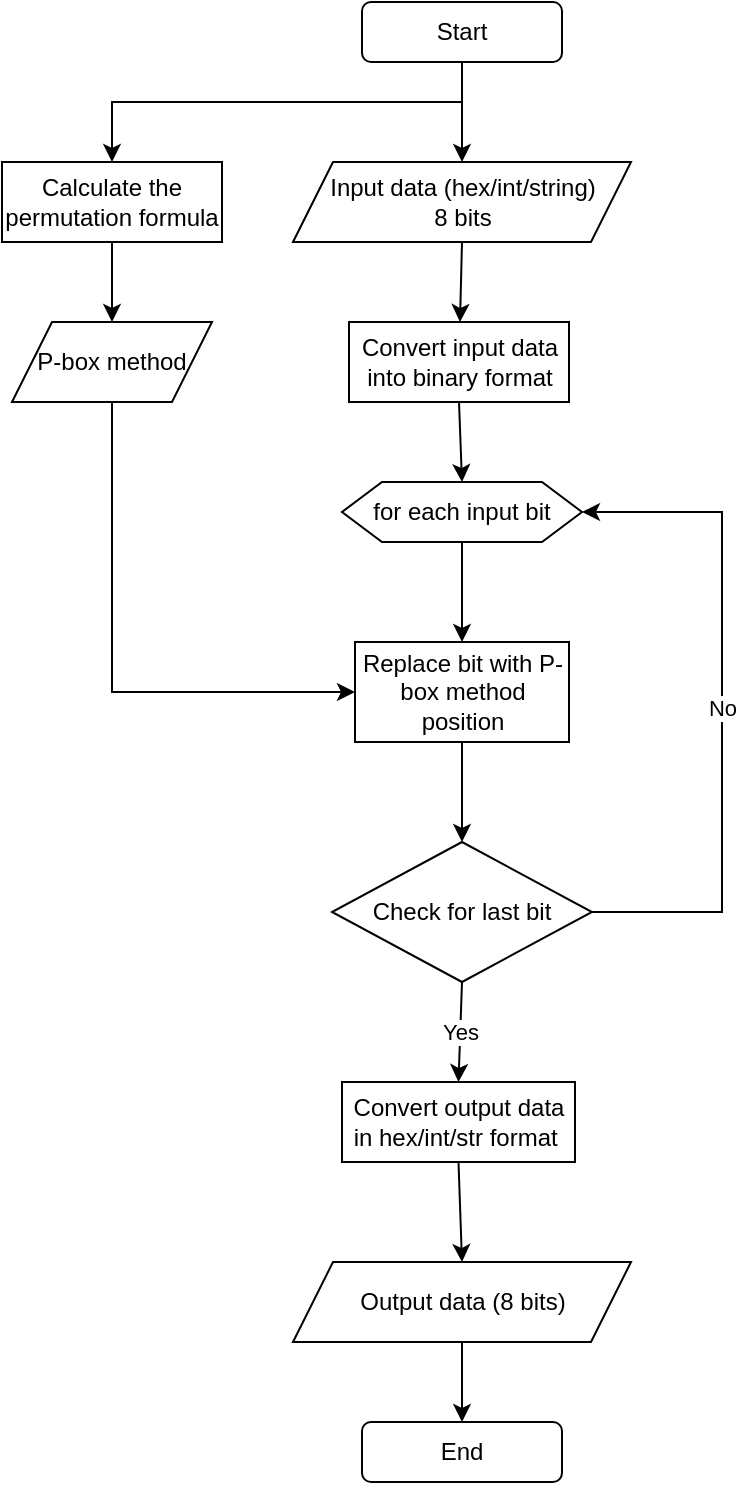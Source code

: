 <mxfile version="21.3.2" type="device" pages="2">
  <diagram name="Страница 1" id="rr-MXiyK9INV1jE74c3b">
    <mxGraphModel dx="223" dy="1750" grid="1" gridSize="10" guides="1" tooltips="1" connect="1" arrows="1" fold="1" page="1" pageScale="1" pageWidth="827" pageHeight="1169" math="0" shadow="0">
      <root>
        <mxCell id="0" />
        <mxCell id="1" parent="0" />
        <mxCell id="Oo579Wx7gtWaEmPRF5QP-1" value="Start" style="rounded=1;whiteSpace=wrap;html=1;" vertex="1" parent="1">
          <mxGeometry x="1140" y="-400" width="100" height="30" as="geometry" />
        </mxCell>
        <mxCell id="Oo579Wx7gtWaEmPRF5QP-2" value="End" style="rounded=1;whiteSpace=wrap;html=1;" vertex="1" parent="1">
          <mxGeometry x="1140" y="310" width="100" height="30" as="geometry" />
        </mxCell>
        <mxCell id="Oo579Wx7gtWaEmPRF5QP-3" value="P-box method" style="shape=parallelogram;perimeter=parallelogramPerimeter;whiteSpace=wrap;html=1;fixedSize=1;" vertex="1" parent="1">
          <mxGeometry x="965" y="-240" width="100" height="40" as="geometry" />
        </mxCell>
        <mxCell id="Oo579Wx7gtWaEmPRF5QP-4" value="Input data (hex/int/string)&lt;br&gt;8 bits" style="shape=parallelogram;perimeter=parallelogramPerimeter;whiteSpace=wrap;html=1;fixedSize=1;" vertex="1" parent="1">
          <mxGeometry x="1105.5" y="-320" width="169" height="40" as="geometry" />
        </mxCell>
        <mxCell id="Oo579Wx7gtWaEmPRF5QP-5" value="Convert input data into binary format" style="rounded=0;whiteSpace=wrap;html=1;" vertex="1" parent="1">
          <mxGeometry x="1133.5" y="-240" width="110" height="40" as="geometry" />
        </mxCell>
        <mxCell id="Oo579Wx7gtWaEmPRF5QP-6" value="Calculate the permutation formula" style="rounded=0;whiteSpace=wrap;html=1;" vertex="1" parent="1">
          <mxGeometry x="960" y="-320" width="110" height="40" as="geometry" />
        </mxCell>
        <mxCell id="Oo579Wx7gtWaEmPRF5QP-8" value="Replace bit with P-box method position" style="rounded=0;whiteSpace=wrap;html=1;" vertex="1" parent="1">
          <mxGeometry x="1136.5" y="-80" width="107" height="50" as="geometry" />
        </mxCell>
        <mxCell id="Oo579Wx7gtWaEmPRF5QP-10" value="Convert output data in hex/int/str format&amp;nbsp;" style="rounded=0;whiteSpace=wrap;html=1;" vertex="1" parent="1">
          <mxGeometry x="1130" y="140" width="116.5" height="40" as="geometry" />
        </mxCell>
        <mxCell id="Oo579Wx7gtWaEmPRF5QP-11" value="for each input bit" style="shape=hexagon;perimeter=hexagonPerimeter2;whiteSpace=wrap;html=1;fixedSize=1;" vertex="1" parent="1">
          <mxGeometry x="1130" y="-160" width="120" height="30" as="geometry" />
        </mxCell>
        <mxCell id="Oo579Wx7gtWaEmPRF5QP-12" value="" style="endArrow=classic;html=1;rounded=0;exitX=0.5;exitY=1;exitDx=0;exitDy=0;entryX=0.5;entryY=0;entryDx=0;entryDy=0;" edge="1" parent="1" source="Oo579Wx7gtWaEmPRF5QP-1" target="Oo579Wx7gtWaEmPRF5QP-4">
          <mxGeometry width="50" height="50" relative="1" as="geometry">
            <mxPoint x="1400" y="-240" as="sourcePoint" />
            <mxPoint x="1450" y="-290" as="targetPoint" />
          </mxGeometry>
        </mxCell>
        <mxCell id="Oo579Wx7gtWaEmPRF5QP-13" value="" style="endArrow=classic;html=1;rounded=0;exitX=0.5;exitY=1;exitDx=0;exitDy=0;entryX=0.5;entryY=0;entryDx=0;entryDy=0;" edge="1" parent="1" source="Oo579Wx7gtWaEmPRF5QP-1" target="Oo579Wx7gtWaEmPRF5QP-6">
          <mxGeometry width="50" height="50" relative="1" as="geometry">
            <mxPoint x="980" y="-340" as="sourcePoint" />
            <mxPoint x="1030" y="-390" as="targetPoint" />
            <Array as="points">
              <mxPoint x="1190" y="-350" />
              <mxPoint x="1015" y="-350" />
            </Array>
          </mxGeometry>
        </mxCell>
        <mxCell id="Oo579Wx7gtWaEmPRF5QP-14" value="" style="endArrow=classic;html=1;rounded=0;exitX=0.5;exitY=1;exitDx=0;exitDy=0;entryX=0.5;entryY=0;entryDx=0;entryDy=0;" edge="1" parent="1" source="Oo579Wx7gtWaEmPRF5QP-6" target="Oo579Wx7gtWaEmPRF5QP-3">
          <mxGeometry width="50" height="50" relative="1" as="geometry">
            <mxPoint x="820" y="-130" as="sourcePoint" />
            <mxPoint x="870" y="-180" as="targetPoint" />
          </mxGeometry>
        </mxCell>
        <mxCell id="Oo579Wx7gtWaEmPRF5QP-15" value="" style="endArrow=classic;html=1;rounded=0;exitX=0.5;exitY=1;exitDx=0;exitDy=0;entryX=0;entryY=0.5;entryDx=0;entryDy=0;" edge="1" parent="1" source="Oo579Wx7gtWaEmPRF5QP-3" target="Oo579Wx7gtWaEmPRF5QP-8">
          <mxGeometry width="50" height="50" relative="1" as="geometry">
            <mxPoint x="960" y="-30" as="sourcePoint" />
            <mxPoint x="1010" y="-80" as="targetPoint" />
            <Array as="points">
              <mxPoint x="1015" y="-55" />
            </Array>
          </mxGeometry>
        </mxCell>
        <mxCell id="Oo579Wx7gtWaEmPRF5QP-16" value="" style="endArrow=classic;html=1;rounded=0;exitX=0.5;exitY=1;exitDx=0;exitDy=0;" edge="1" parent="1" source="Oo579Wx7gtWaEmPRF5QP-4" target="Oo579Wx7gtWaEmPRF5QP-5">
          <mxGeometry width="50" height="50" relative="1" as="geometry">
            <mxPoint x="1370" y="-180" as="sourcePoint" />
            <mxPoint x="1420" y="-230" as="targetPoint" />
          </mxGeometry>
        </mxCell>
        <mxCell id="Oo579Wx7gtWaEmPRF5QP-19" value="" style="endArrow=classic;html=1;rounded=0;exitX=0.5;exitY=1;exitDx=0;exitDy=0;entryX=0.5;entryY=0;entryDx=0;entryDy=0;" edge="1" parent="1" source="Oo579Wx7gtWaEmPRF5QP-11" target="Oo579Wx7gtWaEmPRF5QP-8">
          <mxGeometry width="50" height="50" relative="1" as="geometry">
            <mxPoint x="1310" as="sourcePoint" />
            <mxPoint x="1360" y="-50" as="targetPoint" />
          </mxGeometry>
        </mxCell>
        <mxCell id="Oo579Wx7gtWaEmPRF5QP-21" value="Check for last bit" style="rhombus;whiteSpace=wrap;html=1;" vertex="1" parent="1">
          <mxGeometry x="1125" y="20" width="130" height="70" as="geometry" />
        </mxCell>
        <mxCell id="Oo579Wx7gtWaEmPRF5QP-23" value="Yes" style="endArrow=classic;html=1;rounded=0;exitX=0.5;exitY=1;exitDx=0;exitDy=0;entryX=0.5;entryY=0;entryDx=0;entryDy=0;" edge="1" parent="1" source="Oo579Wx7gtWaEmPRF5QP-21" target="Oo579Wx7gtWaEmPRF5QP-10">
          <mxGeometry width="50" height="50" relative="1" as="geometry">
            <mxPoint x="960" y="250" as="sourcePoint" />
            <mxPoint x="1010" y="200" as="targetPoint" />
          </mxGeometry>
        </mxCell>
        <mxCell id="Oo579Wx7gtWaEmPRF5QP-24" value="" style="endArrow=classic;html=1;rounded=0;exitX=0.5;exitY=1;exitDx=0;exitDy=0;entryX=0.5;entryY=0;entryDx=0;entryDy=0;" edge="1" parent="1" source="Oo579Wx7gtWaEmPRF5QP-10" target="Oo579Wx7gtWaEmPRF5QP-26">
          <mxGeometry width="50" height="50" relative="1" as="geometry">
            <mxPoint x="1000" y="250" as="sourcePoint" />
            <mxPoint x="1050" y="200" as="targetPoint" />
          </mxGeometry>
        </mxCell>
        <mxCell id="Oo579Wx7gtWaEmPRF5QP-25" value="No" style="endArrow=classic;html=1;rounded=0;exitX=1;exitY=0.5;exitDx=0;exitDy=0;entryX=1;entryY=0.5;entryDx=0;entryDy=0;" edge="1" parent="1" source="Oo579Wx7gtWaEmPRF5QP-21" target="Oo579Wx7gtWaEmPRF5QP-11">
          <mxGeometry width="50" height="50" relative="1" as="geometry">
            <mxPoint x="1360" y="180" as="sourcePoint" />
            <mxPoint x="1410" y="130" as="targetPoint" />
            <Array as="points">
              <mxPoint x="1320" y="55" />
              <mxPoint x="1320" y="-145" />
            </Array>
          </mxGeometry>
        </mxCell>
        <mxCell id="Oo579Wx7gtWaEmPRF5QP-26" value="Output data (8 bits)" style="shape=parallelogram;perimeter=parallelogramPerimeter;whiteSpace=wrap;html=1;fixedSize=1;" vertex="1" parent="1">
          <mxGeometry x="1105.5" y="230" width="169" height="40" as="geometry" />
        </mxCell>
        <mxCell id="Oo579Wx7gtWaEmPRF5QP-27" value="" style="endArrow=classic;html=1;rounded=0;exitX=0.5;exitY=1;exitDx=0;exitDy=0;entryX=0.5;entryY=0;entryDx=0;entryDy=0;" edge="1" parent="1" source="Oo579Wx7gtWaEmPRF5QP-26" target="Oo579Wx7gtWaEmPRF5QP-2">
          <mxGeometry width="50" height="50" relative="1" as="geometry">
            <mxPoint x="880" y="430" as="sourcePoint" />
            <mxPoint x="930" y="380" as="targetPoint" />
          </mxGeometry>
        </mxCell>
        <mxCell id="Oo579Wx7gtWaEmPRF5QP-28" value="" style="endArrow=classic;html=1;rounded=0;exitX=0.5;exitY=1;exitDx=0;exitDy=0;entryX=0.5;entryY=0;entryDx=0;entryDy=0;" edge="1" parent="1" source="Oo579Wx7gtWaEmPRF5QP-5" target="Oo579Wx7gtWaEmPRF5QP-11">
          <mxGeometry width="50" height="50" relative="1" as="geometry">
            <mxPoint x="1360" y="-170" as="sourcePoint" />
            <mxPoint x="1410" y="-220" as="targetPoint" />
          </mxGeometry>
        </mxCell>
        <mxCell id="Oo579Wx7gtWaEmPRF5QP-29" value="" style="endArrow=classic;html=1;rounded=0;exitX=0.5;exitY=1;exitDx=0;exitDy=0;entryX=0.5;entryY=0;entryDx=0;entryDy=0;" edge="1" parent="1" source="Oo579Wx7gtWaEmPRF5QP-8" target="Oo579Wx7gtWaEmPRF5QP-21">
          <mxGeometry width="50" height="50" relative="1" as="geometry">
            <mxPoint x="1020" y="80" as="sourcePoint" />
            <mxPoint x="1070" y="30" as="targetPoint" />
          </mxGeometry>
        </mxCell>
      </root>
    </mxGraphModel>
  </diagram>
  <diagram id="grTfxME29MkRrSEpeDL5" name="Страница 2">
    <mxGraphModel dx="1050" dy="523" grid="1" gridSize="10" guides="1" tooltips="1" connect="1" arrows="1" fold="1" page="1" pageScale="1" pageWidth="827" pageHeight="1169" math="0" shadow="0">
      <root>
        <mxCell id="0" />
        <mxCell id="1" parent="0" />
        <mxCell id="HdefQrlWXJH2vXypVyBP-2" value="Classification" style="rounded=0;whiteSpace=wrap;html=1;fillColor=#f5f5f5;fontColor=#333333;strokeColor=#666666;" vertex="1" parent="1">
          <mxGeometry x="170" y="190" width="120" height="60" as="geometry" />
        </mxCell>
        <mxCell id="HdefQrlWXJH2vXypVyBP-3" value="Variation" style="rounded=0;whiteSpace=wrap;html=1;fillColor=#dae8fc;strokeColor=#6c8ebf;" vertex="1" parent="1">
          <mxGeometry x="530" y="190" width="120" height="60" as="geometry" />
        </mxCell>
        <mxCell id="HdefQrlWXJH2vXypVyBP-6" value="Direct P-box" style="rounded=1;whiteSpace=wrap;html=1;" vertex="1" parent="1">
          <mxGeometry x="260" y="300" width="90" height="40" as="geometry" />
        </mxCell>
        <mxCell id="HdefQrlWXJH2vXypVyBP-7" value="" style="endArrow=none;html=1;rounded=0;entryX=0.5;entryY=1;entryDx=0;entryDy=0;exitX=0;exitY=0.5;exitDx=0;exitDy=0;" edge="1" parent="1" source="HdefQrlWXJH2vXypVyBP-6" target="HdefQrlWXJH2vXypVyBP-2">
          <mxGeometry width="50" height="50" relative="1" as="geometry">
            <mxPoint x="80" y="420" as="sourcePoint" />
            <mxPoint x="130" y="370" as="targetPoint" />
            <Array as="points">
              <mxPoint x="230" y="320" />
            </Array>
          </mxGeometry>
        </mxCell>
        <mxCell id="HdefQrlWXJH2vXypVyBP-8" value="Compression P-box" style="rounded=1;whiteSpace=wrap;html=1;" vertex="1" parent="1">
          <mxGeometry x="260" y="370" width="90" height="40" as="geometry" />
        </mxCell>
        <mxCell id="HdefQrlWXJH2vXypVyBP-9" value="Expansion P-box" style="rounded=1;whiteSpace=wrap;html=1;" vertex="1" parent="1">
          <mxGeometry x="260" y="440" width="90" height="40" as="geometry" />
        </mxCell>
        <mxCell id="HdefQrlWXJH2vXypVyBP-10" value="" style="endArrow=none;html=1;rounded=0;entryX=0.5;entryY=1;entryDx=0;entryDy=0;exitX=0;exitY=0.5;exitDx=0;exitDy=0;" edge="1" parent="1" source="HdefQrlWXJH2vXypVyBP-8" target="HdefQrlWXJH2vXypVyBP-2">
          <mxGeometry width="50" height="50" relative="1" as="geometry">
            <mxPoint x="60" y="430" as="sourcePoint" />
            <mxPoint x="110" y="380" as="targetPoint" />
            <Array as="points">
              <mxPoint x="230" y="390" />
            </Array>
          </mxGeometry>
        </mxCell>
        <mxCell id="HdefQrlWXJH2vXypVyBP-11" value="" style="endArrow=none;html=1;rounded=0;entryX=0.5;entryY=1;entryDx=0;entryDy=0;exitX=0;exitY=0.5;exitDx=0;exitDy=0;" edge="1" parent="1" source="HdefQrlWXJH2vXypVyBP-9" target="HdefQrlWXJH2vXypVyBP-2">
          <mxGeometry width="50" height="50" relative="1" as="geometry">
            <mxPoint x="120" y="470" as="sourcePoint" />
            <mxPoint x="170" y="420" as="targetPoint" />
            <Array as="points">
              <mxPoint x="230" y="460" />
            </Array>
          </mxGeometry>
        </mxCell>
        <mxCell id="HdefQrlWXJH2vXypVyBP-13" value="" style="shape=flexArrow;endArrow=classic;html=1;rounded=0;" edge="1" parent="1">
          <mxGeometry width="50" height="50" relative="1" as="geometry">
            <mxPoint x="419.5" y="110" as="sourcePoint" />
            <mxPoint x="419.5" y="160" as="targetPoint" />
          </mxGeometry>
        </mxCell>
        <mxCell id="HdefQrlWXJH2vXypVyBP-14" value="Fixed P-box" style="rounded=1;whiteSpace=wrap;html=1;" vertex="1" parent="1">
          <mxGeometry x="620" y="300" width="90" height="40" as="geometry" />
        </mxCell>
        <mxCell id="HdefQrlWXJH2vXypVyBP-15" value="Key-dependent P-box" style="rounded=1;whiteSpace=wrap;html=1;" vertex="1" parent="1">
          <mxGeometry x="620" y="370" width="90" height="40" as="geometry" />
        </mxCell>
        <mxCell id="HdefQrlWXJH2vXypVyBP-16" value="Dynamic P-box" style="rounded=1;whiteSpace=wrap;html=1;" vertex="1" parent="1">
          <mxGeometry x="620" y="440" width="90" height="40" as="geometry" />
        </mxCell>
        <mxCell id="HdefQrlWXJH2vXypVyBP-17" value="" style="endArrow=none;html=1;rounded=0;entryX=0.5;entryY=1;entryDx=0;entryDy=0;exitX=0;exitY=0.5;exitDx=0;exitDy=0;" edge="1" parent="1" source="HdefQrlWXJH2vXypVyBP-15" target="HdefQrlWXJH2vXypVyBP-3">
          <mxGeometry width="50" height="50" relative="1" as="geometry">
            <mxPoint x="420" y="430" as="sourcePoint" />
            <mxPoint x="470" y="380" as="targetPoint" />
            <Array as="points">
              <mxPoint x="590" y="390" />
            </Array>
          </mxGeometry>
        </mxCell>
        <mxCell id="HdefQrlWXJH2vXypVyBP-18" value="" style="endArrow=none;html=1;rounded=0;entryX=0.5;entryY=1;entryDx=0;entryDy=0;exitX=0;exitY=0.5;exitDx=0;exitDy=0;" edge="1" parent="1" source="HdefQrlWXJH2vXypVyBP-16" target="HdefQrlWXJH2vXypVyBP-3">
          <mxGeometry width="50" height="50" relative="1" as="geometry">
            <mxPoint x="480" y="470" as="sourcePoint" />
            <mxPoint x="530" y="420" as="targetPoint" />
            <Array as="points">
              <mxPoint x="590" y="460" />
            </Array>
          </mxGeometry>
        </mxCell>
        <mxCell id="HdefQrlWXJH2vXypVyBP-29" value="" style="endArrow=none;html=1;rounded=0;entryX=0.5;entryY=1;entryDx=0;entryDy=0;exitX=0;exitY=0.5;exitDx=0;exitDy=0;" edge="1" parent="1" source="HdefQrlWXJH2vXypVyBP-14" target="HdefQrlWXJH2vXypVyBP-3">
          <mxGeometry width="50" height="50" relative="1" as="geometry">
            <mxPoint x="640" y="320" as="sourcePoint" />
            <mxPoint x="690" y="270" as="targetPoint" />
            <Array as="points">
              <mxPoint x="590" y="320" />
            </Array>
          </mxGeometry>
        </mxCell>
        <mxCell id="HdefQrlWXJH2vXypVyBP-34" value="P - box&lt;br&gt;infographic" style="shape=hexagon;perimeter=hexagonPerimeter2;whiteSpace=wrap;html=1;fixedSize=1;fillColor=#f8cecc;strokeColor=#b85450;" vertex="1" parent="1">
          <mxGeometry x="370" y="30" width="100" height="60" as="geometry" />
        </mxCell>
        <mxCell id="HdefQrlWXJH2vXypVyBP-36" value="Feistel-based P-box" style="rounded=1;whiteSpace=wrap;html=1;" vertex="1" parent="1">
          <mxGeometry x="450" y="300" width="90" height="40" as="geometry" />
        </mxCell>
        <mxCell id="HdefQrlWXJH2vXypVyBP-37" value="(SPN) P-box" style="rounded=1;whiteSpace=wrap;html=1;" vertex="1" parent="1">
          <mxGeometry x="450" y="370" width="90" height="40" as="geometry" />
        </mxCell>
        <mxCell id="HdefQrlWXJH2vXypVyBP-38" value="Non-linear P-box" style="rounded=1;whiteSpace=wrap;html=1;" vertex="1" parent="1">
          <mxGeometry x="450" y="440" width="90" height="40" as="geometry" />
        </mxCell>
        <mxCell id="HdefQrlWXJH2vXypVyBP-39" value="" style="endArrow=none;html=1;rounded=0;entryX=0.5;entryY=1;entryDx=0;entryDy=0;exitX=1;exitY=0.5;exitDx=0;exitDy=0;" edge="1" parent="1" source="HdefQrlWXJH2vXypVyBP-36" target="HdefQrlWXJH2vXypVyBP-3">
          <mxGeometry width="50" height="50" relative="1" as="geometry">
            <mxPoint x="680" y="285" as="sourcePoint" />
            <mxPoint x="730" y="235" as="targetPoint" />
            <Array as="points">
              <mxPoint x="590" y="320" />
            </Array>
          </mxGeometry>
        </mxCell>
        <mxCell id="HdefQrlWXJH2vXypVyBP-40" value="" style="endArrow=none;html=1;rounded=0;entryX=0.5;entryY=1;entryDx=0;entryDy=0;exitX=1;exitY=0.5;exitDx=0;exitDy=0;" edge="1" parent="1" source="HdefQrlWXJH2vXypVyBP-38" target="HdefQrlWXJH2vXypVyBP-3">
          <mxGeometry width="50" height="50" relative="1" as="geometry">
            <mxPoint x="530" y="575" as="sourcePoint" />
            <mxPoint x="580" y="525" as="targetPoint" />
            <Array as="points">
              <mxPoint x="590" y="460" />
            </Array>
          </mxGeometry>
        </mxCell>
        <mxCell id="HdefQrlWXJH2vXypVyBP-41" value="" style="endArrow=none;html=1;rounded=0;entryX=0.5;entryY=1;entryDx=0;entryDy=0;exitX=1;exitY=0.5;exitDx=0;exitDy=0;" edge="1" parent="1" source="HdefQrlWXJH2vXypVyBP-37" target="HdefQrlWXJH2vXypVyBP-3">
          <mxGeometry width="50" height="50" relative="1" as="geometry">
            <mxPoint x="590" y="595" as="sourcePoint" />
            <mxPoint x="640" y="545" as="targetPoint" />
            <Array as="points">
              <mxPoint x="590" y="390" />
            </Array>
          </mxGeometry>
        </mxCell>
        <mxCell id="HdefQrlWXJH2vXypVyBP-42" value="" style="endArrow=classic;startArrow=classic;html=1;rounded=0;" edge="1" parent="1">
          <mxGeometry width="50" height="50" relative="1" as="geometry">
            <mxPoint x="323.5" y="210" as="sourcePoint" />
            <mxPoint x="503.5" y="210" as="targetPoint" />
          </mxGeometry>
        </mxCell>
      </root>
    </mxGraphModel>
  </diagram>
</mxfile>
